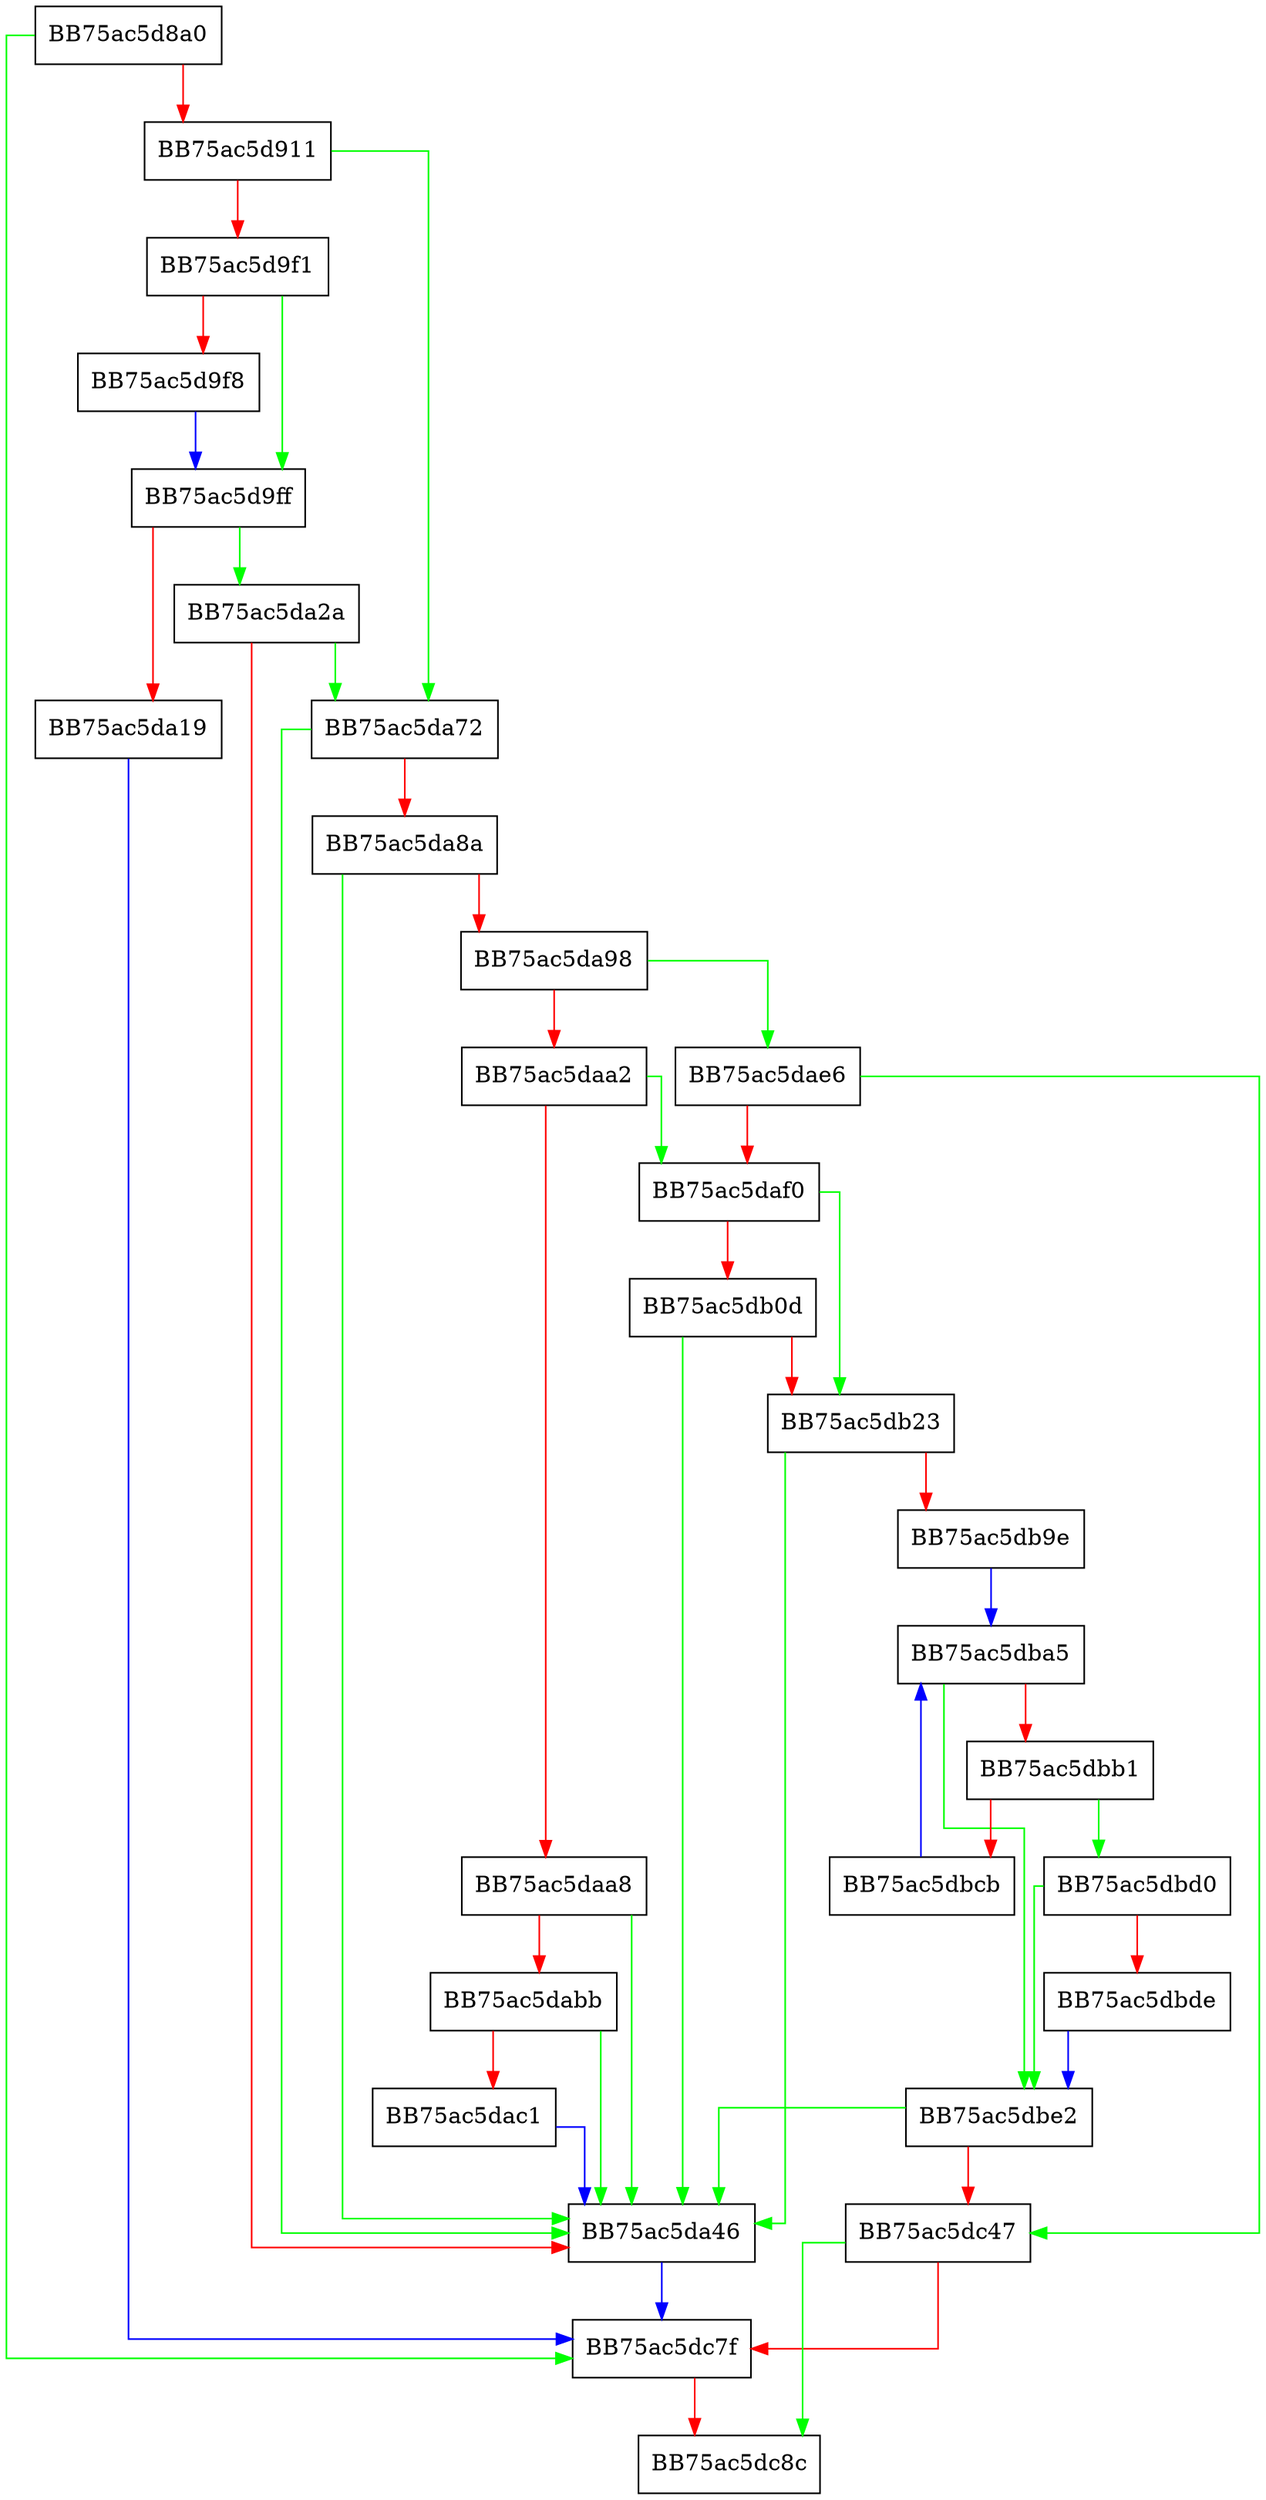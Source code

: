 digraph lglz_unpack {
  node [shape="box"];
  graph [splines=ortho];
  BB75ac5d8a0 -> BB75ac5dc7f [color="green"];
  BB75ac5d8a0 -> BB75ac5d911 [color="red"];
  BB75ac5d911 -> BB75ac5da72 [color="green"];
  BB75ac5d911 -> BB75ac5d9f1 [color="red"];
  BB75ac5d9f1 -> BB75ac5d9ff [color="green"];
  BB75ac5d9f1 -> BB75ac5d9f8 [color="red"];
  BB75ac5d9f8 -> BB75ac5d9ff [color="blue"];
  BB75ac5d9ff -> BB75ac5da2a [color="green"];
  BB75ac5d9ff -> BB75ac5da19 [color="red"];
  BB75ac5da19 -> BB75ac5dc7f [color="blue"];
  BB75ac5da2a -> BB75ac5da72 [color="green"];
  BB75ac5da2a -> BB75ac5da46 [color="red"];
  BB75ac5da46 -> BB75ac5dc7f [color="blue"];
  BB75ac5da72 -> BB75ac5da46 [color="green"];
  BB75ac5da72 -> BB75ac5da8a [color="red"];
  BB75ac5da8a -> BB75ac5da46 [color="green"];
  BB75ac5da8a -> BB75ac5da98 [color="red"];
  BB75ac5da98 -> BB75ac5dae6 [color="green"];
  BB75ac5da98 -> BB75ac5daa2 [color="red"];
  BB75ac5daa2 -> BB75ac5daf0 [color="green"];
  BB75ac5daa2 -> BB75ac5daa8 [color="red"];
  BB75ac5daa8 -> BB75ac5da46 [color="green"];
  BB75ac5daa8 -> BB75ac5dabb [color="red"];
  BB75ac5dabb -> BB75ac5da46 [color="green"];
  BB75ac5dabb -> BB75ac5dac1 [color="red"];
  BB75ac5dac1 -> BB75ac5da46 [color="blue"];
  BB75ac5dae6 -> BB75ac5dc47 [color="green"];
  BB75ac5dae6 -> BB75ac5daf0 [color="red"];
  BB75ac5daf0 -> BB75ac5db23 [color="green"];
  BB75ac5daf0 -> BB75ac5db0d [color="red"];
  BB75ac5db0d -> BB75ac5da46 [color="green"];
  BB75ac5db0d -> BB75ac5db23 [color="red"];
  BB75ac5db23 -> BB75ac5da46 [color="green"];
  BB75ac5db23 -> BB75ac5db9e [color="red"];
  BB75ac5db9e -> BB75ac5dba5 [color="blue"];
  BB75ac5dba5 -> BB75ac5dbe2 [color="green"];
  BB75ac5dba5 -> BB75ac5dbb1 [color="red"];
  BB75ac5dbb1 -> BB75ac5dbd0 [color="green"];
  BB75ac5dbb1 -> BB75ac5dbcb [color="red"];
  BB75ac5dbcb -> BB75ac5dba5 [color="blue"];
  BB75ac5dbd0 -> BB75ac5dbe2 [color="green"];
  BB75ac5dbd0 -> BB75ac5dbde [color="red"];
  BB75ac5dbde -> BB75ac5dbe2 [color="blue"];
  BB75ac5dbe2 -> BB75ac5da46 [color="green"];
  BB75ac5dbe2 -> BB75ac5dc47 [color="red"];
  BB75ac5dc47 -> BB75ac5dc8c [color="green"];
  BB75ac5dc47 -> BB75ac5dc7f [color="red"];
  BB75ac5dc7f -> BB75ac5dc8c [color="red"];
}